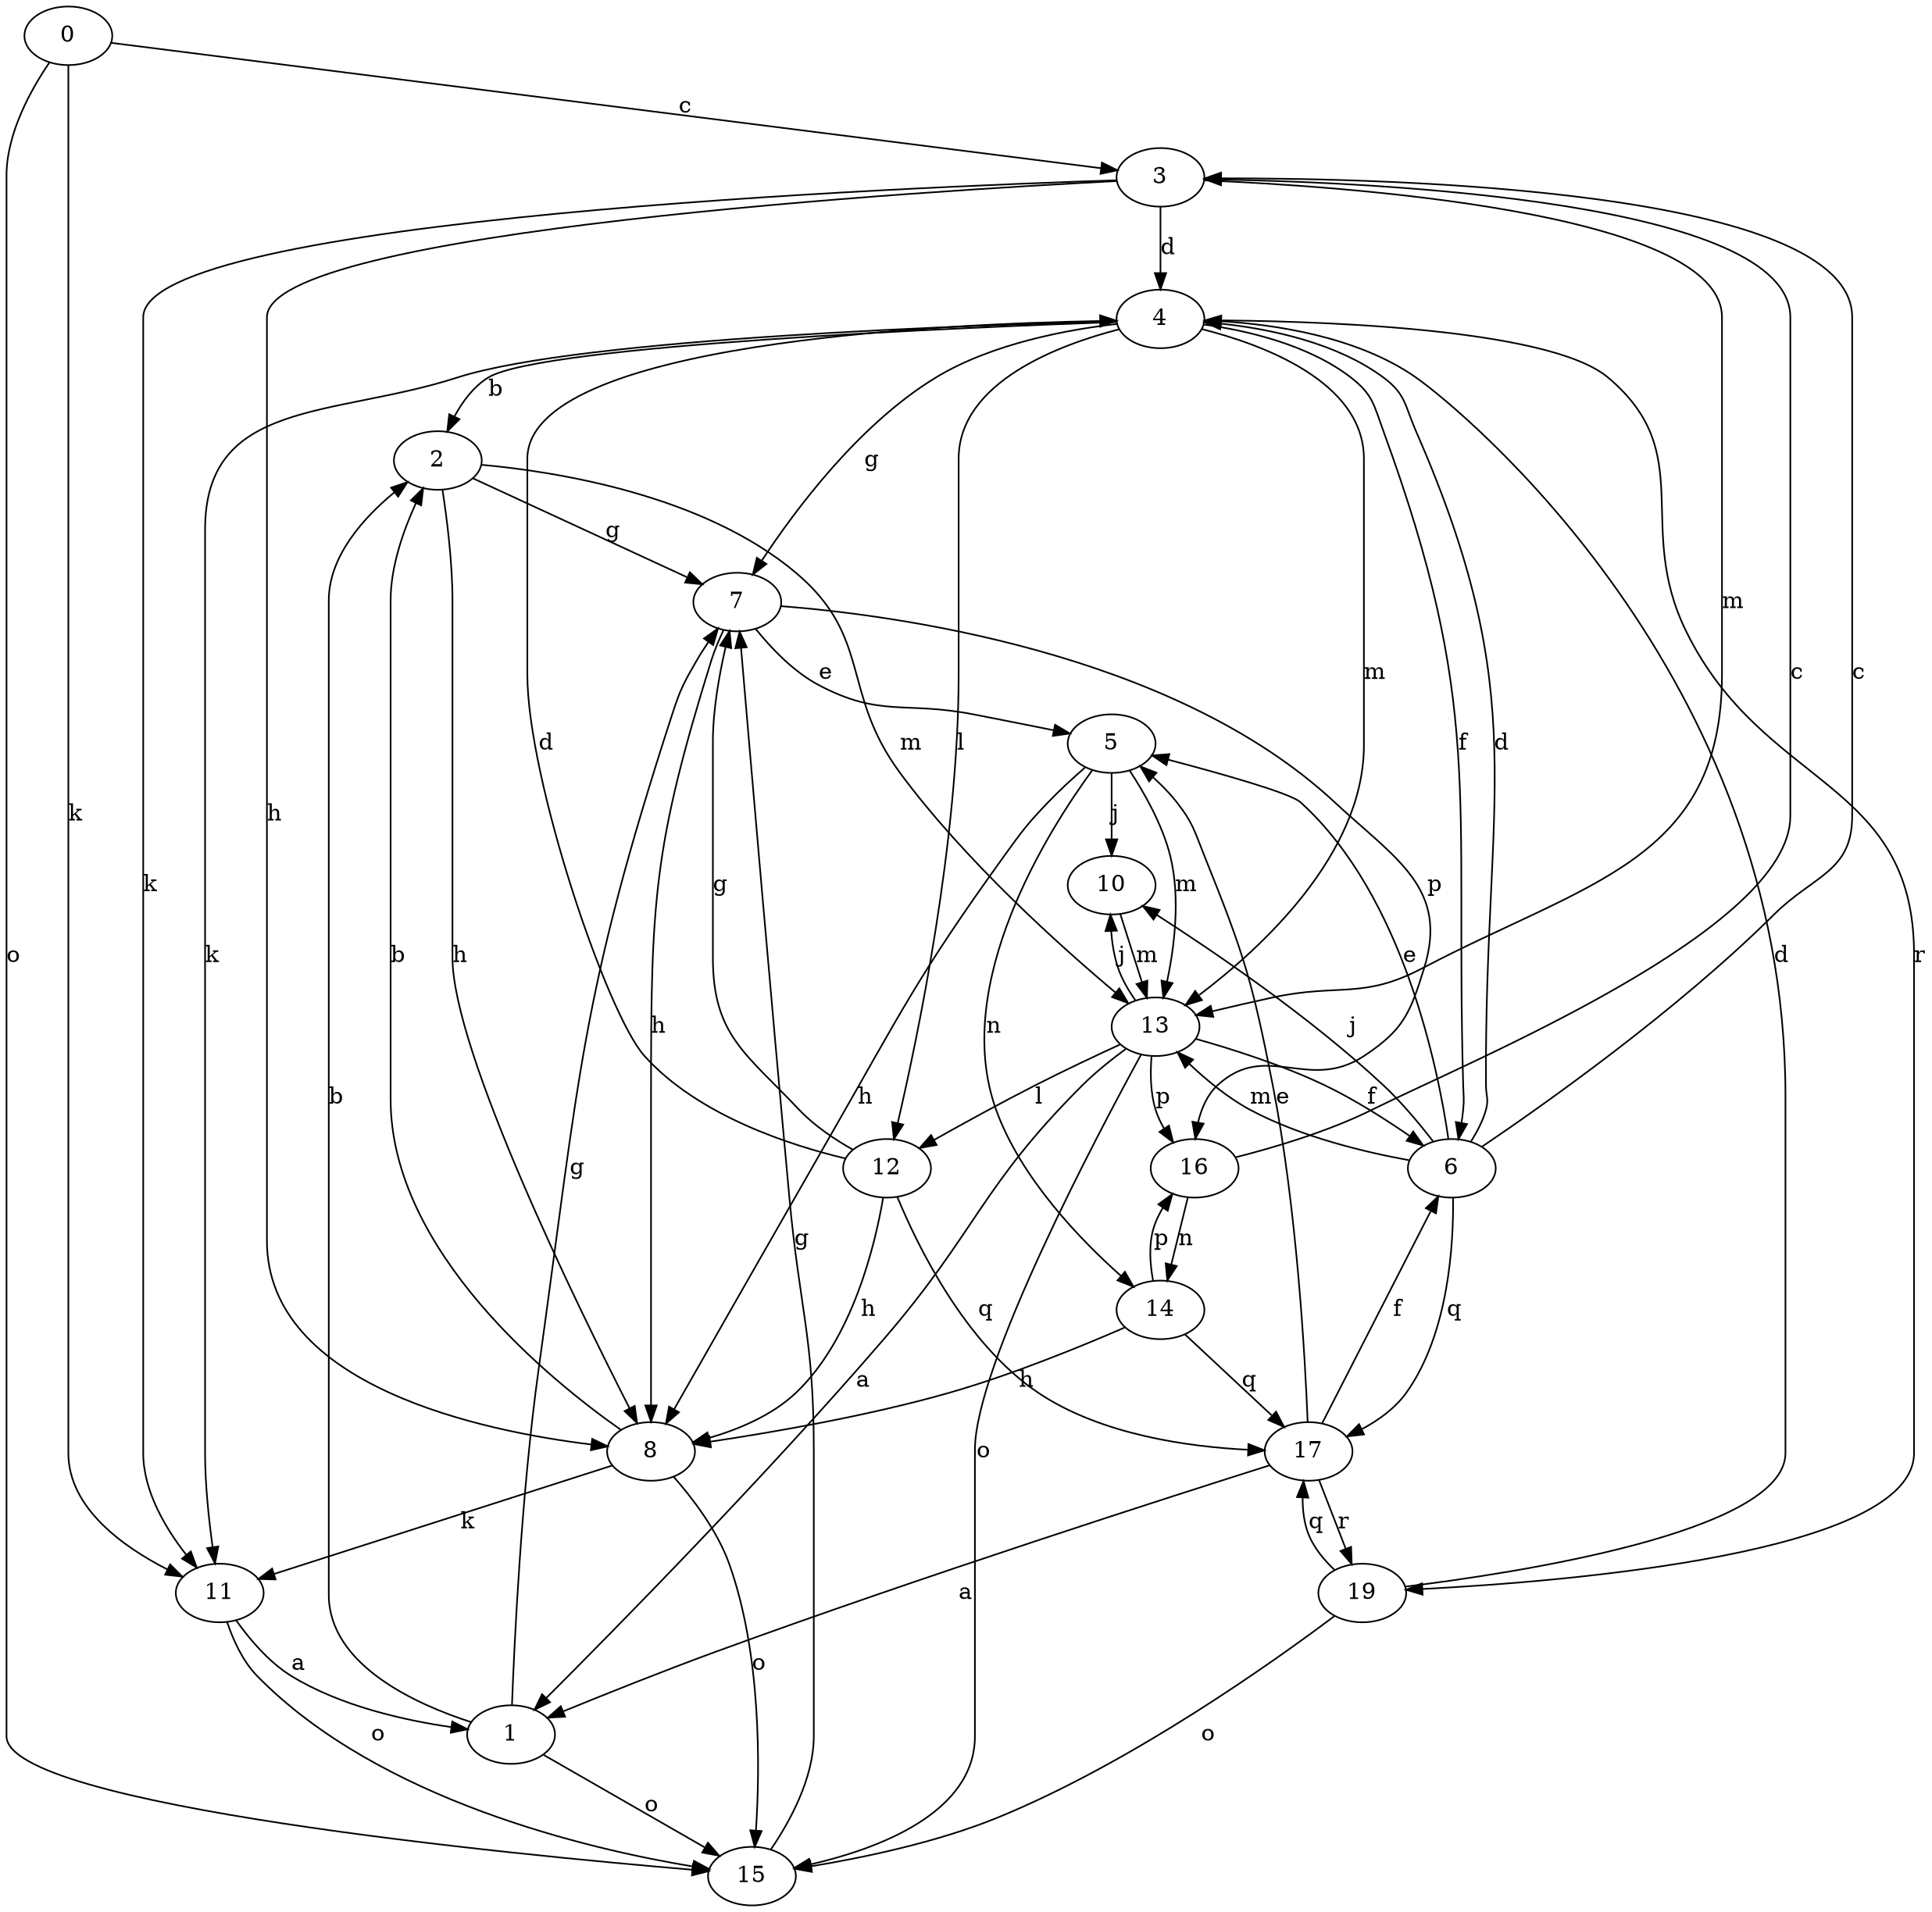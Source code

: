 strict digraph  {
0;
1;
2;
3;
4;
5;
6;
7;
8;
10;
11;
12;
13;
14;
15;
16;
17;
19;
0 -> 3  [label=c];
0 -> 11  [label=k];
0 -> 15  [label=o];
1 -> 2  [label=b];
1 -> 7  [label=g];
1 -> 15  [label=o];
2 -> 7  [label=g];
2 -> 8  [label=h];
2 -> 13  [label=m];
3 -> 4  [label=d];
3 -> 8  [label=h];
3 -> 11  [label=k];
3 -> 13  [label=m];
4 -> 2  [label=b];
4 -> 6  [label=f];
4 -> 7  [label=g];
4 -> 11  [label=k];
4 -> 12  [label=l];
4 -> 13  [label=m];
4 -> 19  [label=r];
5 -> 8  [label=h];
5 -> 10  [label=j];
5 -> 13  [label=m];
5 -> 14  [label=n];
6 -> 3  [label=c];
6 -> 4  [label=d];
6 -> 5  [label=e];
6 -> 10  [label=j];
6 -> 13  [label=m];
6 -> 17  [label=q];
7 -> 5  [label=e];
7 -> 8  [label=h];
7 -> 16  [label=p];
8 -> 2  [label=b];
8 -> 11  [label=k];
8 -> 15  [label=o];
10 -> 13  [label=m];
11 -> 1  [label=a];
11 -> 15  [label=o];
12 -> 4  [label=d];
12 -> 7  [label=g];
12 -> 8  [label=h];
12 -> 17  [label=q];
13 -> 1  [label=a];
13 -> 6  [label=f];
13 -> 10  [label=j];
13 -> 12  [label=l];
13 -> 15  [label=o];
13 -> 16  [label=p];
14 -> 8  [label=h];
14 -> 16  [label=p];
14 -> 17  [label=q];
15 -> 7  [label=g];
16 -> 3  [label=c];
16 -> 14  [label=n];
17 -> 1  [label=a];
17 -> 5  [label=e];
17 -> 6  [label=f];
17 -> 19  [label=r];
19 -> 4  [label=d];
19 -> 15  [label=o];
19 -> 17  [label=q];
}

